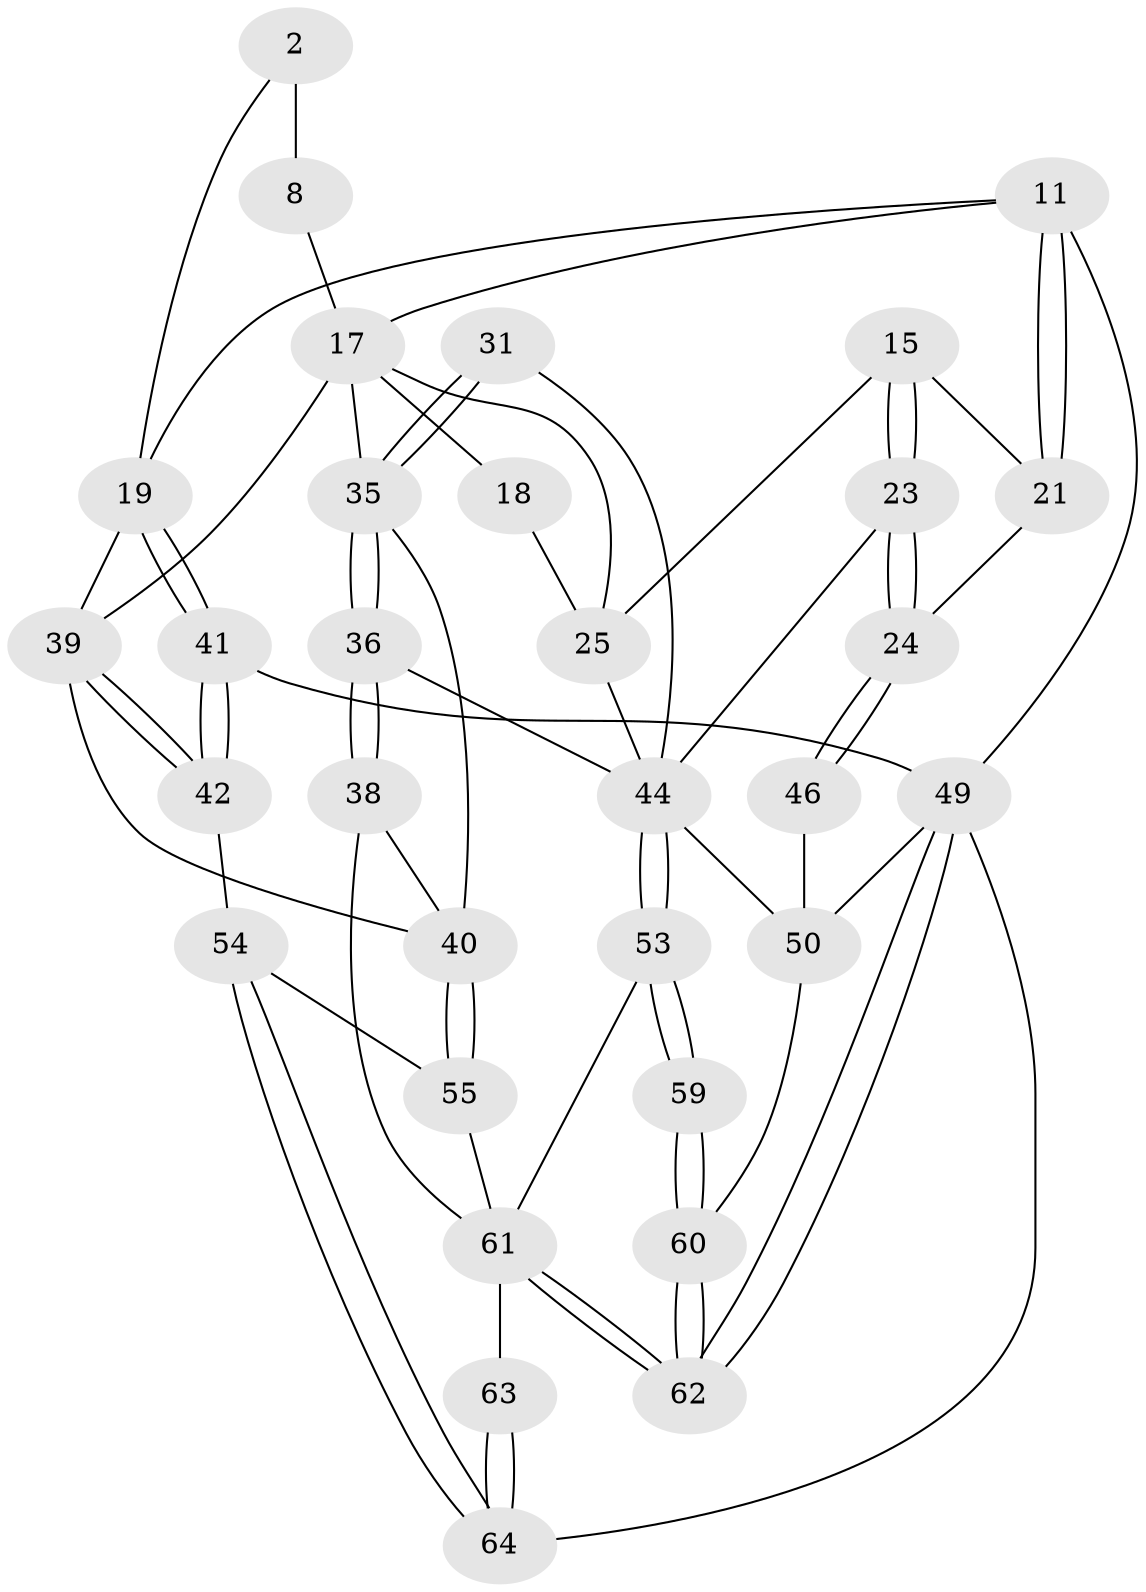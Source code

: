 // original degree distribution, {3: 0.046875, 4: 0.234375, 5: 0.484375, 6: 0.234375}
// Generated by graph-tools (version 1.1) at 2025/01/03/09/25 05:01:19]
// undirected, 32 vertices, 72 edges
graph export_dot {
graph [start="1"]
  node [color=gray90,style=filled];
  2 [pos="+0.882491416344177+0.0976275357362314",super="+1"];
  8 [pos="+0.7908741974543192+0.17912215535885048"];
  11 [pos="+0+0",super="+4"];
  15 [pos="+0.2346022822771338+0.11393777396625682"];
  17 [pos="+0.6742785530712285+0.268334391744929",super="+10"];
  18 [pos="+0.5178223785551314+0.18110612371940984"];
  19 [pos="+1+0.2131325003735357",super="+3"];
  21 [pos="+0+0.25703979784057923",super="+16"];
  23 [pos="+0.1742574829069084+0.381996444660436"];
  24 [pos="+0+0.40631034374442543"];
  25 [pos="+0.44411735680707676+0.30162058613459813",super="+22+14+13"];
  31 [pos="+0.5746461018154472+0.41089111590665195"];
  35 [pos="+0.6088040710380968+0.4913204738349976",super="+29+30"];
  36 [pos="+0.6152439328798696+0.6056849744627855"];
  38 [pos="+0.6490320592430951+0.6317980988469325"];
  39 [pos="+0.9089498029307076+0.6382845584341958",super="+27"];
  40 [pos="+0.7782351367582061+0.663324996203248",super="+37"];
  41 [pos="+1+0.7830780413470528"];
  42 [pos="+1+0.7739663118204001"];
  44 [pos="+0.3348412499220507+0.6567757413197567",super="+34+33+32"];
  46 [pos="+0+0.4124902091569734"];
  49 [pos="+0+1",super="+43"];
  50 [pos="+0.18869891113026402+0.7316393651839793",super="+47+45+48"];
  53 [pos="+0.3793258142614471+0.8023468254480257"];
  54 [pos="+0.8576787371263741+0.8721330009735168"];
  55 [pos="+0.8268798989452882+0.8717703205382565"];
  59 [pos="+0.29201556427660796+0.8882705824786196"];
  60 [pos="+0.18709435782276745+1",super="+58+57"];
  61 [pos="+0.44877022321177296+1",super="+56"];
  62 [pos="+0.17984338698114058+1"];
  63 [pos="+0.6424481779381966+1"];
  64 [pos="+1+1"];
  2 -- 8 [weight=2];
  2 -- 19;
  8 -- 17;
  11 -- 21 [weight=2];
  11 -- 21;
  11 -- 49 [weight=2];
  11 -- 19;
  11 -- 17;
  15 -- 23;
  15 -- 23;
  15 -- 25;
  15 -- 21;
  17 -- 18;
  17 -- 35;
  17 -- 39;
  17 -- 25;
  18 -- 25 [weight=2];
  19 -- 41;
  19 -- 41;
  19 -- 39;
  21 -- 24;
  23 -- 24;
  23 -- 24;
  23 -- 44;
  24 -- 46;
  24 -- 46;
  25 -- 44 [weight=2];
  31 -- 35 [weight=2];
  31 -- 35;
  31 -- 44;
  35 -- 36;
  35 -- 36;
  35 -- 40;
  36 -- 38;
  36 -- 38;
  36 -- 44;
  38 -- 40;
  38 -- 61;
  39 -- 40 [weight=2];
  39 -- 42;
  39 -- 42;
  40 -- 55;
  40 -- 55;
  41 -- 42;
  41 -- 42;
  41 -- 49;
  42 -- 54;
  44 -- 53;
  44 -- 53;
  44 -- 50;
  46 -- 50 [weight=2];
  49 -- 62;
  49 -- 62;
  49 -- 64;
  49 -- 50;
  50 -- 60 [weight=2];
  53 -- 59;
  53 -- 59;
  53 -- 61;
  54 -- 55;
  54 -- 64;
  54 -- 64;
  55 -- 61;
  59 -- 60 [weight=2];
  59 -- 60;
  60 -- 62;
  60 -- 62;
  61 -- 62;
  61 -- 62;
  61 -- 63 [weight=2];
  63 -- 64;
  63 -- 64;
}

